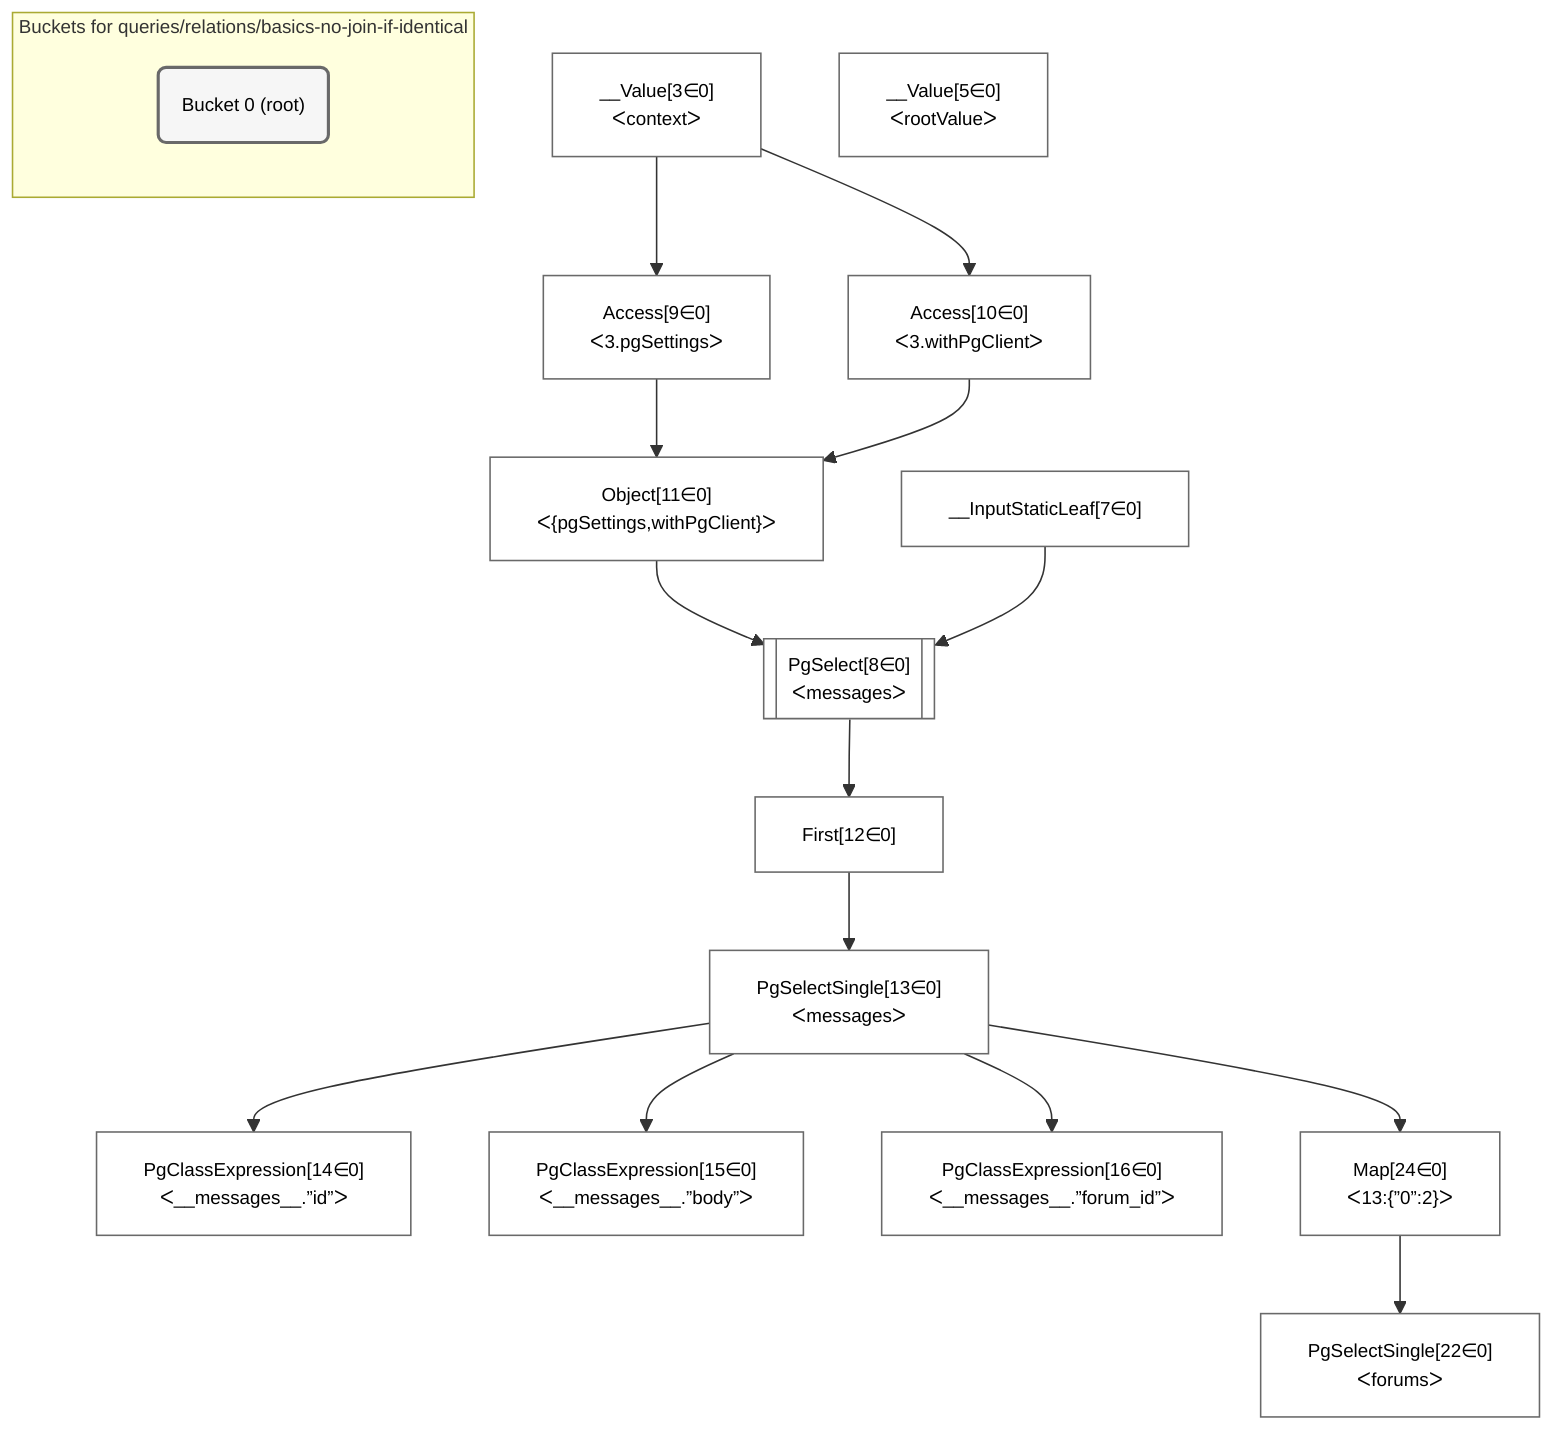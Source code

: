 %%{init: {'themeVariables': { 'fontSize': '12px'}}}%%
graph TD
    classDef path fill:#eee,stroke:#000,color:#000
    classDef plan fill:#fff,stroke-width:1px,color:#000
    classDef itemplan fill:#fff,stroke-width:2px,color:#000
    classDef sideeffectplan fill:#f00,stroke-width:2px,color:#000
    classDef bucket fill:#f6f6f6,color:#000,stroke-width:2px,text-align:left


    %% define steps
    __Value3["__Value[3∈0]<br />ᐸcontextᐳ"]:::plan
    __Value5["__Value[5∈0]<br />ᐸrootValueᐳ"]:::plan
    __InputStaticLeaf7["__InputStaticLeaf[7∈0]"]:::plan
    Access9["Access[9∈0]<br />ᐸ3.pgSettingsᐳ"]:::plan
    Access10["Access[10∈0]<br />ᐸ3.withPgClientᐳ"]:::plan
    Object11["Object[11∈0]<br />ᐸ{pgSettings,withPgClient}ᐳ"]:::plan
    PgSelect8[["PgSelect[8∈0]<br />ᐸmessagesᐳ"]]:::plan
    First12["First[12∈0]"]:::plan
    PgSelectSingle13["PgSelectSingle[13∈0]<br />ᐸmessagesᐳ"]:::plan
    PgClassExpression14["PgClassExpression[14∈0]<br />ᐸ__messages__.”id”ᐳ"]:::plan
    PgClassExpression15["PgClassExpression[15∈0]<br />ᐸ__messages__.”body”ᐳ"]:::plan
    PgClassExpression16["PgClassExpression[16∈0]<br />ᐸ__messages__.”forum_id”ᐳ"]:::plan
    Map24["Map[24∈0]<br />ᐸ13:{”0”:2}ᐳ"]:::plan
    PgSelectSingle22["PgSelectSingle[22∈0]<br />ᐸforumsᐳ"]:::plan

    %% plan dependencies
    __Value3 --> Access9
    __Value3 --> Access10
    Access9 & Access10 --> Object11
    Object11 & __InputStaticLeaf7 --> PgSelect8
    PgSelect8 --> First12
    First12 --> PgSelectSingle13
    PgSelectSingle13 --> PgClassExpression14
    PgSelectSingle13 --> PgClassExpression15
    PgSelectSingle13 --> PgClassExpression16
    PgSelectSingle13 --> Map24
    Map24 --> PgSelectSingle22

    subgraph "Buckets for queries/relations/basics-no-join-if-identical"
    Bucket0("Bucket 0 (root)"):::bucket
    classDef bucket0 stroke:#696969
    class Bucket0,__Value3,__Value5,__InputStaticLeaf7,PgSelect8,Access9,Access10,Object11,First12,PgSelectSingle13,PgClassExpression14,PgClassExpression15,PgClassExpression16,PgSelectSingle22,Map24 bucket0
    end